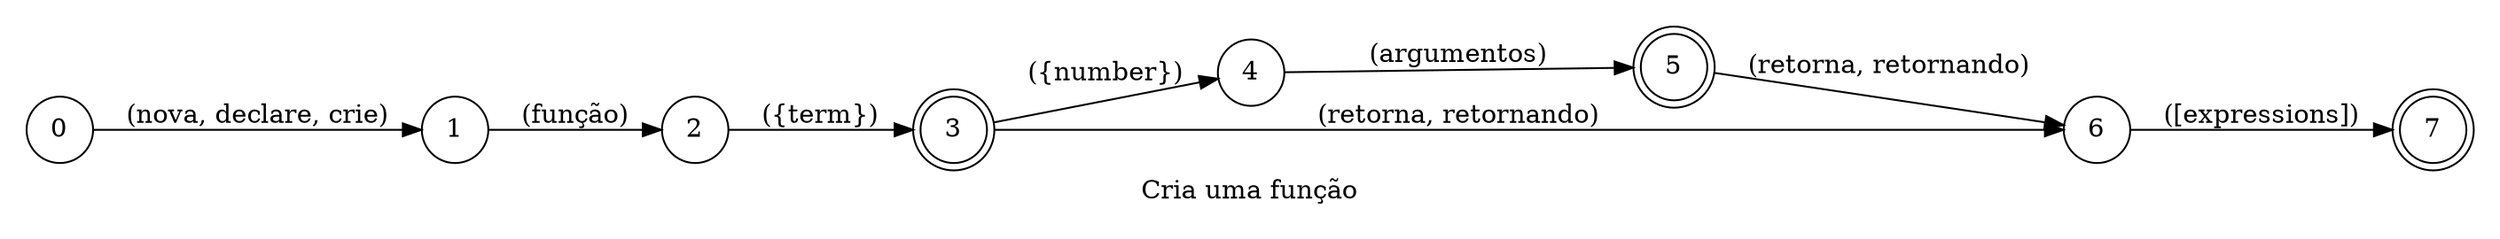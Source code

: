 digraph function_declaration {
    id="function_declaration";
    label="Cria uma função";
    lang="pt-BR";
    langName="Português";
    pad="0.2";
    rankdir=LR;
    priority="2";
    node[shape=doublecircle]; 3 5 7;
    node[shape=circle];

    0 -> 1 [label="(nova, declare, crie)"];
    1 -> 2 [label="(função)"];
    2 -> 3 [label="({term})", store=fnName];
    3 -> 4 [label="({number})", store=argsNumber];
    4 -> 5 [label="(argumentos)"];
    {3 5} -> 6 [label="(retorna, retornando)"];
    6 -> 7 [label="([expressions])", store=returnValue];

    title="Cria uma função";
    desc="Cria uma função com o número de argumentos especificados e um valor de retorno";
}